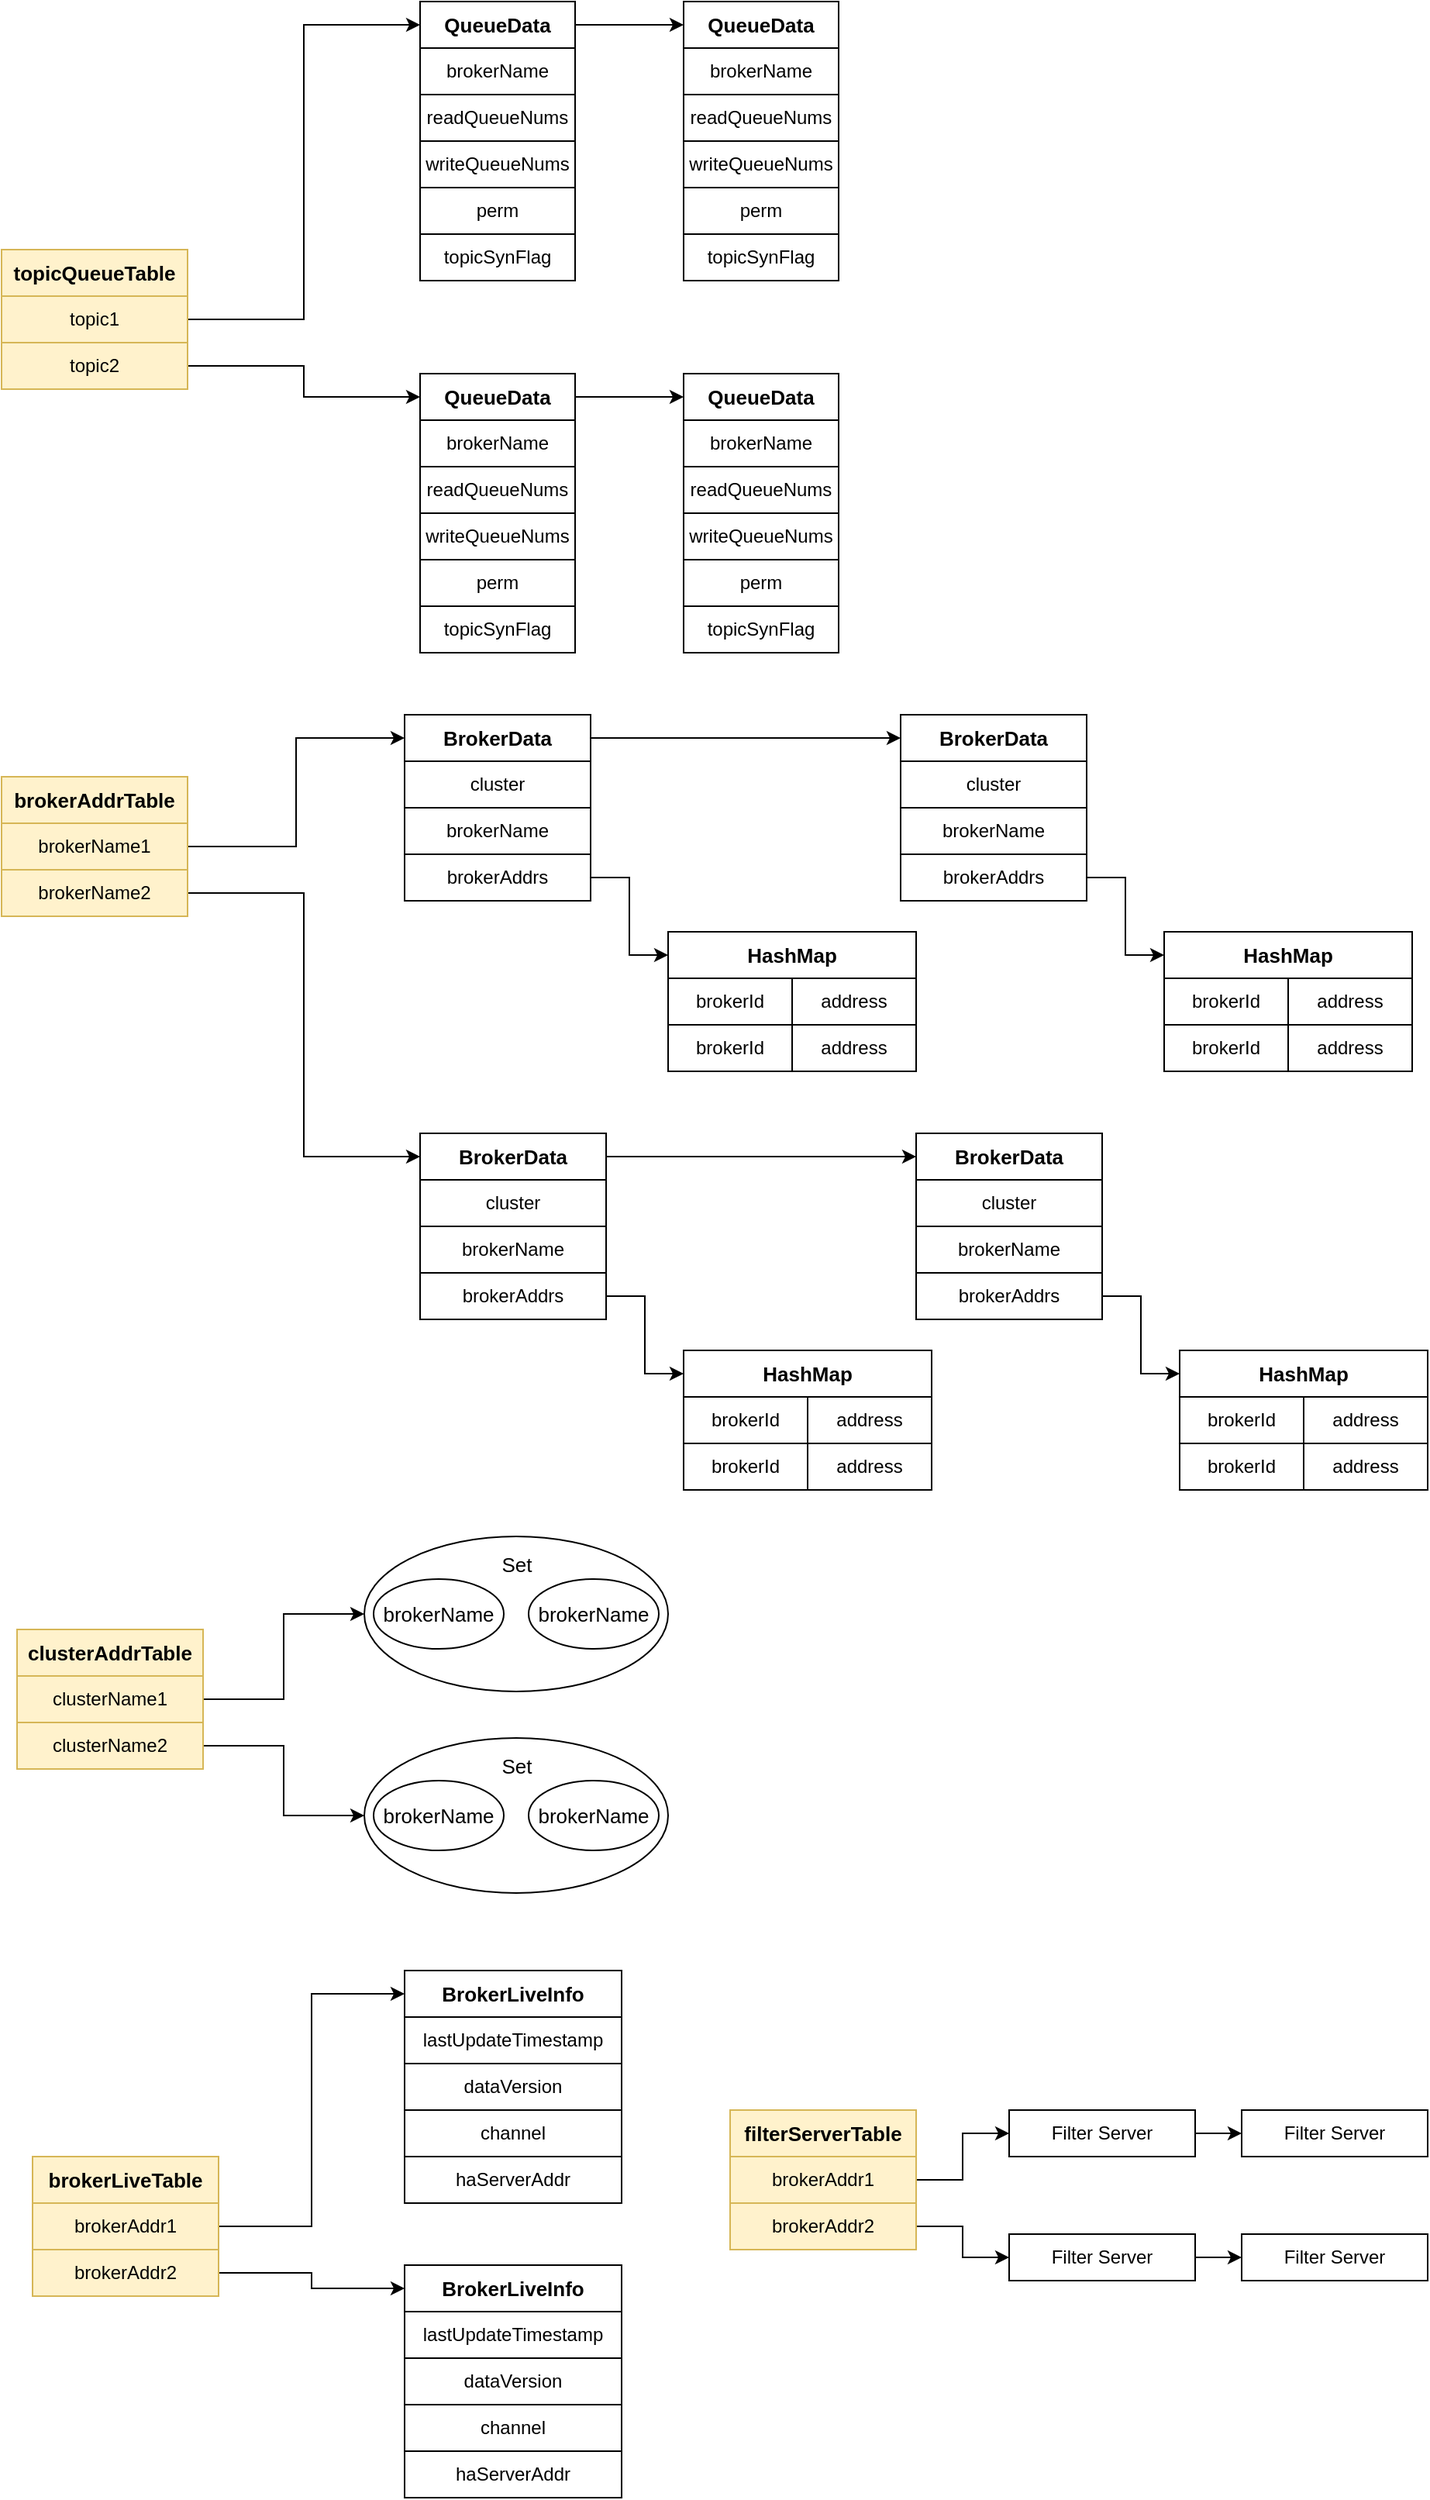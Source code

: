 <mxfile version="14.2.7" type="github">
  <diagram id="C5RBs43oDa-KdzZeNtuy" name="Page-1">
    <mxGraphModel dx="1422" dy="753" grid="1" gridSize="10" guides="1" tooltips="1" connect="1" arrows="1" fold="1" page="1" pageScale="1" pageWidth="827" pageHeight="1169" math="0" shadow="0">
      <root>
        <mxCell id="WIyWlLk6GJQsqaUBKTNV-0" />
        <mxCell id="WIyWlLk6GJQsqaUBKTNV-1" parent="WIyWlLk6GJQsqaUBKTNV-0" />
        <mxCell id="_lMlOUH5ZzDdXM77UD3x-26" value="topicQueueTable" style="whiteSpace=wrap;html=1;align=center;fontStyle=1;fontSize=13;fillColor=#fff2cc;strokeColor=#d6b656;" vertex="1" parent="WIyWlLk6GJQsqaUBKTNV-1">
          <mxGeometry x="120" y="180" width="120" height="30" as="geometry" />
        </mxCell>
        <mxCell id="_lMlOUH5ZzDdXM77UD3x-56" style="edgeStyle=orthogonalEdgeStyle;rounded=0;orthogonalLoop=1;jettySize=auto;html=1;exitX=1;exitY=0.5;exitDx=0;exitDy=0;entryX=0;entryY=0.5;entryDx=0;entryDy=0;fontSize=13;" edge="1" parent="WIyWlLk6GJQsqaUBKTNV-1" source="_lMlOUH5ZzDdXM77UD3x-27" target="_lMlOUH5ZzDdXM77UD3x-29">
          <mxGeometry relative="1" as="geometry" />
        </mxCell>
        <mxCell id="_lMlOUH5ZzDdXM77UD3x-27" value="topic1" style="whiteSpace=wrap;html=1;align=center;fillColor=#fff2cc;strokeColor=#d6b656;" vertex="1" parent="WIyWlLk6GJQsqaUBKTNV-1">
          <mxGeometry x="120" y="210" width="120" height="30" as="geometry" />
        </mxCell>
        <mxCell id="_lMlOUH5ZzDdXM77UD3x-57" style="edgeStyle=orthogonalEdgeStyle;rounded=0;orthogonalLoop=1;jettySize=auto;html=1;exitX=1;exitY=0.5;exitDx=0;exitDy=0;fontSize=13;" edge="1" parent="WIyWlLk6GJQsqaUBKTNV-1" source="_lMlOUH5ZzDdXM77UD3x-28" target="_lMlOUH5ZzDdXM77UD3x-41">
          <mxGeometry relative="1" as="geometry" />
        </mxCell>
        <mxCell id="_lMlOUH5ZzDdXM77UD3x-28" value="topic2" style="whiteSpace=wrap;html=1;align=center;fillColor=#fff2cc;strokeColor=#d6b656;" vertex="1" parent="WIyWlLk6GJQsqaUBKTNV-1">
          <mxGeometry x="120" y="240" width="120" height="30" as="geometry" />
        </mxCell>
        <mxCell id="_lMlOUH5ZzDdXM77UD3x-53" style="edgeStyle=orthogonalEdgeStyle;rounded=0;orthogonalLoop=1;jettySize=auto;html=1;exitX=1;exitY=0.5;exitDx=0;exitDy=0;entryX=0;entryY=0.5;entryDx=0;entryDy=0;fontSize=13;" edge="1" parent="WIyWlLk6GJQsqaUBKTNV-1" source="_lMlOUH5ZzDdXM77UD3x-29" target="_lMlOUH5ZzDdXM77UD3x-35">
          <mxGeometry relative="1" as="geometry" />
        </mxCell>
        <mxCell id="_lMlOUH5ZzDdXM77UD3x-29" value="QueueData" style="whiteSpace=wrap;html=1;align=center;fontStyle=1;fontSize=13;" vertex="1" parent="WIyWlLk6GJQsqaUBKTNV-1">
          <mxGeometry x="390" y="20" width="100" height="30" as="geometry" />
        </mxCell>
        <mxCell id="_lMlOUH5ZzDdXM77UD3x-30" value="brokerName" style="whiteSpace=wrap;html=1;align=center;" vertex="1" parent="WIyWlLk6GJQsqaUBKTNV-1">
          <mxGeometry x="390" y="50" width="100" height="30" as="geometry" />
        </mxCell>
        <mxCell id="_lMlOUH5ZzDdXM77UD3x-31" value="readQueueNums" style="whiteSpace=wrap;html=1;align=center;" vertex="1" parent="WIyWlLk6GJQsqaUBKTNV-1">
          <mxGeometry x="390" y="80" width="100" height="30" as="geometry" />
        </mxCell>
        <mxCell id="_lMlOUH5ZzDdXM77UD3x-32" value="writeQueueNums" style="whiteSpace=wrap;html=1;align=center;" vertex="1" parent="WIyWlLk6GJQsqaUBKTNV-1">
          <mxGeometry x="390" y="110" width="100" height="30" as="geometry" />
        </mxCell>
        <mxCell id="_lMlOUH5ZzDdXM77UD3x-33" value="perm" style="whiteSpace=wrap;html=1;align=center;" vertex="1" parent="WIyWlLk6GJQsqaUBKTNV-1">
          <mxGeometry x="390" y="140" width="100" height="30" as="geometry" />
        </mxCell>
        <mxCell id="_lMlOUH5ZzDdXM77UD3x-34" value="topicSynFlag" style="whiteSpace=wrap;html=1;align=center;" vertex="1" parent="WIyWlLk6GJQsqaUBKTNV-1">
          <mxGeometry x="390" y="170" width="100" height="30" as="geometry" />
        </mxCell>
        <mxCell id="_lMlOUH5ZzDdXM77UD3x-35" value="QueueData" style="whiteSpace=wrap;html=1;align=center;fontStyle=1;fontSize=13;" vertex="1" parent="WIyWlLk6GJQsqaUBKTNV-1">
          <mxGeometry x="560" y="20" width="100" height="30" as="geometry" />
        </mxCell>
        <mxCell id="_lMlOUH5ZzDdXM77UD3x-36" value="brokerName" style="whiteSpace=wrap;html=1;align=center;" vertex="1" parent="WIyWlLk6GJQsqaUBKTNV-1">
          <mxGeometry x="560" y="50" width="100" height="30" as="geometry" />
        </mxCell>
        <mxCell id="_lMlOUH5ZzDdXM77UD3x-37" value="readQueueNums" style="whiteSpace=wrap;html=1;align=center;" vertex="1" parent="WIyWlLk6GJQsqaUBKTNV-1">
          <mxGeometry x="560" y="80" width="100" height="30" as="geometry" />
        </mxCell>
        <mxCell id="_lMlOUH5ZzDdXM77UD3x-38" value="writeQueueNums" style="whiteSpace=wrap;html=1;align=center;" vertex="1" parent="WIyWlLk6GJQsqaUBKTNV-1">
          <mxGeometry x="560" y="110" width="100" height="30" as="geometry" />
        </mxCell>
        <mxCell id="_lMlOUH5ZzDdXM77UD3x-39" value="perm" style="whiteSpace=wrap;html=1;align=center;" vertex="1" parent="WIyWlLk6GJQsqaUBKTNV-1">
          <mxGeometry x="560" y="140" width="100" height="30" as="geometry" />
        </mxCell>
        <mxCell id="_lMlOUH5ZzDdXM77UD3x-40" value="topicSynFlag" style="whiteSpace=wrap;html=1;align=center;" vertex="1" parent="WIyWlLk6GJQsqaUBKTNV-1">
          <mxGeometry x="560" y="170" width="100" height="30" as="geometry" />
        </mxCell>
        <mxCell id="_lMlOUH5ZzDdXM77UD3x-55" style="edgeStyle=orthogonalEdgeStyle;rounded=0;orthogonalLoop=1;jettySize=auto;html=1;exitX=1;exitY=0.5;exitDx=0;exitDy=0;entryX=0;entryY=0.5;entryDx=0;entryDy=0;fontSize=13;" edge="1" parent="WIyWlLk6GJQsqaUBKTNV-1" source="_lMlOUH5ZzDdXM77UD3x-41" target="_lMlOUH5ZzDdXM77UD3x-47">
          <mxGeometry relative="1" as="geometry" />
        </mxCell>
        <mxCell id="_lMlOUH5ZzDdXM77UD3x-41" value="QueueData" style="whiteSpace=wrap;html=1;align=center;fontStyle=1;fontSize=13;" vertex="1" parent="WIyWlLk6GJQsqaUBKTNV-1">
          <mxGeometry x="390" y="260" width="100" height="30" as="geometry" />
        </mxCell>
        <mxCell id="_lMlOUH5ZzDdXM77UD3x-42" value="brokerName" style="whiteSpace=wrap;html=1;align=center;" vertex="1" parent="WIyWlLk6GJQsqaUBKTNV-1">
          <mxGeometry x="390" y="290" width="100" height="30" as="geometry" />
        </mxCell>
        <mxCell id="_lMlOUH5ZzDdXM77UD3x-43" value="readQueueNums" style="whiteSpace=wrap;html=1;align=center;" vertex="1" parent="WIyWlLk6GJQsqaUBKTNV-1">
          <mxGeometry x="390" y="320" width="100" height="30" as="geometry" />
        </mxCell>
        <mxCell id="_lMlOUH5ZzDdXM77UD3x-44" value="writeQueueNums" style="whiteSpace=wrap;html=1;align=center;" vertex="1" parent="WIyWlLk6GJQsqaUBKTNV-1">
          <mxGeometry x="390" y="350" width="100" height="30" as="geometry" />
        </mxCell>
        <mxCell id="_lMlOUH5ZzDdXM77UD3x-45" value="perm" style="whiteSpace=wrap;html=1;align=center;" vertex="1" parent="WIyWlLk6GJQsqaUBKTNV-1">
          <mxGeometry x="390" y="380" width="100" height="30" as="geometry" />
        </mxCell>
        <mxCell id="_lMlOUH5ZzDdXM77UD3x-46" value="topicSynFlag" style="whiteSpace=wrap;html=1;align=center;" vertex="1" parent="WIyWlLk6GJQsqaUBKTNV-1">
          <mxGeometry x="390" y="410" width="100" height="30" as="geometry" />
        </mxCell>
        <mxCell id="_lMlOUH5ZzDdXM77UD3x-47" value="QueueData" style="whiteSpace=wrap;html=1;align=center;fontStyle=1;fontSize=13;" vertex="1" parent="WIyWlLk6GJQsqaUBKTNV-1">
          <mxGeometry x="560" y="260" width="100" height="30" as="geometry" />
        </mxCell>
        <mxCell id="_lMlOUH5ZzDdXM77UD3x-48" value="brokerName" style="whiteSpace=wrap;html=1;align=center;" vertex="1" parent="WIyWlLk6GJQsqaUBKTNV-1">
          <mxGeometry x="560" y="290" width="100" height="30" as="geometry" />
        </mxCell>
        <mxCell id="_lMlOUH5ZzDdXM77UD3x-49" value="readQueueNums" style="whiteSpace=wrap;html=1;align=center;" vertex="1" parent="WIyWlLk6GJQsqaUBKTNV-1">
          <mxGeometry x="560" y="320" width="100" height="30" as="geometry" />
        </mxCell>
        <mxCell id="_lMlOUH5ZzDdXM77UD3x-50" value="writeQueueNums" style="whiteSpace=wrap;html=1;align=center;" vertex="1" parent="WIyWlLk6GJQsqaUBKTNV-1">
          <mxGeometry x="560" y="350" width="100" height="30" as="geometry" />
        </mxCell>
        <mxCell id="_lMlOUH5ZzDdXM77UD3x-51" value="perm" style="whiteSpace=wrap;html=1;align=center;" vertex="1" parent="WIyWlLk6GJQsqaUBKTNV-1">
          <mxGeometry x="560" y="380" width="100" height="30" as="geometry" />
        </mxCell>
        <mxCell id="_lMlOUH5ZzDdXM77UD3x-52" value="topicSynFlag" style="whiteSpace=wrap;html=1;align=center;" vertex="1" parent="WIyWlLk6GJQsqaUBKTNV-1">
          <mxGeometry x="560" y="410" width="100" height="30" as="geometry" />
        </mxCell>
        <mxCell id="_lMlOUH5ZzDdXM77UD3x-58" value="brokerAddrTable" style="whiteSpace=wrap;html=1;align=center;fontStyle=1;fontSize=13;fillColor=#fff2cc;strokeColor=#d6b656;" vertex="1" parent="WIyWlLk6GJQsqaUBKTNV-1">
          <mxGeometry x="120" y="520" width="120" height="30" as="geometry" />
        </mxCell>
        <mxCell id="_lMlOUH5ZzDdXM77UD3x-83" style="edgeStyle=orthogonalEdgeStyle;rounded=0;orthogonalLoop=1;jettySize=auto;html=1;exitX=1;exitY=0.5;exitDx=0;exitDy=0;entryX=0;entryY=0.5;entryDx=0;entryDy=0;fontSize=13;" edge="1" parent="WIyWlLk6GJQsqaUBKTNV-1" source="_lMlOUH5ZzDdXM77UD3x-59" target="_lMlOUH5ZzDdXM77UD3x-61">
          <mxGeometry relative="1" as="geometry" />
        </mxCell>
        <mxCell id="_lMlOUH5ZzDdXM77UD3x-59" value="brokerName1" style="whiteSpace=wrap;html=1;align=center;fillColor=#fff2cc;strokeColor=#d6b656;" vertex="1" parent="WIyWlLk6GJQsqaUBKTNV-1">
          <mxGeometry x="120" y="550" width="120" height="30" as="geometry" />
        </mxCell>
        <mxCell id="_lMlOUH5ZzDdXM77UD3x-105" style="edgeStyle=orthogonalEdgeStyle;rounded=0;orthogonalLoop=1;jettySize=auto;html=1;exitX=1;exitY=0.5;exitDx=0;exitDy=0;entryX=0;entryY=0.5;entryDx=0;entryDy=0;fontSize=13;" edge="1" parent="WIyWlLk6GJQsqaUBKTNV-1" source="_lMlOUH5ZzDdXM77UD3x-60" target="_lMlOUH5ZzDdXM77UD3x-85">
          <mxGeometry relative="1" as="geometry" />
        </mxCell>
        <mxCell id="_lMlOUH5ZzDdXM77UD3x-60" value="brokerName2" style="whiteSpace=wrap;html=1;align=center;fillColor=#fff2cc;strokeColor=#d6b656;" vertex="1" parent="WIyWlLk6GJQsqaUBKTNV-1">
          <mxGeometry x="120" y="580" width="120" height="30" as="geometry" />
        </mxCell>
        <mxCell id="_lMlOUH5ZzDdXM77UD3x-82" style="edgeStyle=orthogonalEdgeStyle;rounded=0;orthogonalLoop=1;jettySize=auto;html=1;exitX=1;exitY=0.5;exitDx=0;exitDy=0;entryX=0;entryY=0.5;entryDx=0;entryDy=0;fontSize=13;" edge="1" parent="WIyWlLk6GJQsqaUBKTNV-1" source="_lMlOUH5ZzDdXM77UD3x-61" target="_lMlOUH5ZzDdXM77UD3x-72">
          <mxGeometry relative="1" as="geometry" />
        </mxCell>
        <mxCell id="_lMlOUH5ZzDdXM77UD3x-61" value="BrokerData" style="whiteSpace=wrap;html=1;align=center;fontStyle=1;fontSize=13;" vertex="1" parent="WIyWlLk6GJQsqaUBKTNV-1">
          <mxGeometry x="380" y="480" width="120" height="30" as="geometry" />
        </mxCell>
        <mxCell id="_lMlOUH5ZzDdXM77UD3x-62" value="cluster" style="whiteSpace=wrap;html=1;align=center;" vertex="1" parent="WIyWlLk6GJQsqaUBKTNV-1">
          <mxGeometry x="380" y="510" width="120" height="30" as="geometry" />
        </mxCell>
        <mxCell id="_lMlOUH5ZzDdXM77UD3x-63" value="brokerName" style="whiteSpace=wrap;html=1;align=center;" vertex="1" parent="WIyWlLk6GJQsqaUBKTNV-1">
          <mxGeometry x="380" y="540" width="120" height="30" as="geometry" />
        </mxCell>
        <mxCell id="_lMlOUH5ZzDdXM77UD3x-71" style="edgeStyle=orthogonalEdgeStyle;rounded=0;orthogonalLoop=1;jettySize=auto;html=1;exitX=1;exitY=0.5;exitDx=0;exitDy=0;entryX=0;entryY=0.5;entryDx=0;entryDy=0;fontSize=13;" edge="1" parent="WIyWlLk6GJQsqaUBKTNV-1" source="_lMlOUH5ZzDdXM77UD3x-64" target="_lMlOUH5ZzDdXM77UD3x-65">
          <mxGeometry relative="1" as="geometry" />
        </mxCell>
        <mxCell id="_lMlOUH5ZzDdXM77UD3x-64" value="brokerAddrs" style="whiteSpace=wrap;html=1;align=center;" vertex="1" parent="WIyWlLk6GJQsqaUBKTNV-1">
          <mxGeometry x="380" y="570" width="120" height="30" as="geometry" />
        </mxCell>
        <mxCell id="_lMlOUH5ZzDdXM77UD3x-65" value="HashMap" style="whiteSpace=wrap;html=1;align=center;fontStyle=1;fontSize=13;" vertex="1" parent="WIyWlLk6GJQsqaUBKTNV-1">
          <mxGeometry x="550" y="620" width="160" height="30" as="geometry" />
        </mxCell>
        <mxCell id="_lMlOUH5ZzDdXM77UD3x-66" value="brokerId" style="whiteSpace=wrap;html=1;align=center;" vertex="1" parent="WIyWlLk6GJQsqaUBKTNV-1">
          <mxGeometry x="550" y="650" width="80" height="30" as="geometry" />
        </mxCell>
        <mxCell id="_lMlOUH5ZzDdXM77UD3x-68" value="address" style="whiteSpace=wrap;html=1;align=center;" vertex="1" parent="WIyWlLk6GJQsqaUBKTNV-1">
          <mxGeometry x="630" y="650" width="80" height="30" as="geometry" />
        </mxCell>
        <mxCell id="_lMlOUH5ZzDdXM77UD3x-69" value="brokerId" style="whiteSpace=wrap;html=1;align=center;" vertex="1" parent="WIyWlLk6GJQsqaUBKTNV-1">
          <mxGeometry x="550" y="680" width="80" height="30" as="geometry" />
        </mxCell>
        <mxCell id="_lMlOUH5ZzDdXM77UD3x-70" value="address" style="whiteSpace=wrap;html=1;align=center;" vertex="1" parent="WIyWlLk6GJQsqaUBKTNV-1">
          <mxGeometry x="630" y="680" width="80" height="30" as="geometry" />
        </mxCell>
        <mxCell id="_lMlOUH5ZzDdXM77UD3x-72" value="BrokerData" style="whiteSpace=wrap;html=1;align=center;fontStyle=1;fontSize=13;" vertex="1" parent="WIyWlLk6GJQsqaUBKTNV-1">
          <mxGeometry x="700" y="480" width="120" height="30" as="geometry" />
        </mxCell>
        <mxCell id="_lMlOUH5ZzDdXM77UD3x-73" value="cluster" style="whiteSpace=wrap;html=1;align=center;" vertex="1" parent="WIyWlLk6GJQsqaUBKTNV-1">
          <mxGeometry x="700" y="510" width="120" height="30" as="geometry" />
        </mxCell>
        <mxCell id="_lMlOUH5ZzDdXM77UD3x-74" value="brokerName" style="whiteSpace=wrap;html=1;align=center;" vertex="1" parent="WIyWlLk6GJQsqaUBKTNV-1">
          <mxGeometry x="700" y="540" width="120" height="30" as="geometry" />
        </mxCell>
        <mxCell id="_lMlOUH5ZzDdXM77UD3x-75" style="edgeStyle=orthogonalEdgeStyle;rounded=0;orthogonalLoop=1;jettySize=auto;html=1;exitX=1;exitY=0.5;exitDx=0;exitDy=0;entryX=0;entryY=0.5;entryDx=0;entryDy=0;fontSize=13;" edge="1" parent="WIyWlLk6GJQsqaUBKTNV-1" source="_lMlOUH5ZzDdXM77UD3x-76" target="_lMlOUH5ZzDdXM77UD3x-77">
          <mxGeometry relative="1" as="geometry" />
        </mxCell>
        <mxCell id="_lMlOUH5ZzDdXM77UD3x-76" value="brokerAddrs" style="whiteSpace=wrap;html=1;align=center;" vertex="1" parent="WIyWlLk6GJQsqaUBKTNV-1">
          <mxGeometry x="700" y="570" width="120" height="30" as="geometry" />
        </mxCell>
        <mxCell id="_lMlOUH5ZzDdXM77UD3x-77" value="HashMap" style="whiteSpace=wrap;html=1;align=center;fontStyle=1;fontSize=13;" vertex="1" parent="WIyWlLk6GJQsqaUBKTNV-1">
          <mxGeometry x="870" y="620" width="160" height="30" as="geometry" />
        </mxCell>
        <mxCell id="_lMlOUH5ZzDdXM77UD3x-78" value="brokerId" style="whiteSpace=wrap;html=1;align=center;" vertex="1" parent="WIyWlLk6GJQsqaUBKTNV-1">
          <mxGeometry x="870" y="650" width="80" height="30" as="geometry" />
        </mxCell>
        <mxCell id="_lMlOUH5ZzDdXM77UD3x-79" value="address" style="whiteSpace=wrap;html=1;align=center;" vertex="1" parent="WIyWlLk6GJQsqaUBKTNV-1">
          <mxGeometry x="950" y="650" width="80" height="30" as="geometry" />
        </mxCell>
        <mxCell id="_lMlOUH5ZzDdXM77UD3x-80" value="brokerId" style="whiteSpace=wrap;html=1;align=center;" vertex="1" parent="WIyWlLk6GJQsqaUBKTNV-1">
          <mxGeometry x="870" y="680" width="80" height="30" as="geometry" />
        </mxCell>
        <mxCell id="_lMlOUH5ZzDdXM77UD3x-81" value="address" style="whiteSpace=wrap;html=1;align=center;" vertex="1" parent="WIyWlLk6GJQsqaUBKTNV-1">
          <mxGeometry x="950" y="680" width="80" height="30" as="geometry" />
        </mxCell>
        <mxCell id="_lMlOUH5ZzDdXM77UD3x-84" style="edgeStyle=orthogonalEdgeStyle;rounded=0;orthogonalLoop=1;jettySize=auto;html=1;exitX=1;exitY=0.5;exitDx=0;exitDy=0;entryX=0;entryY=0.5;entryDx=0;entryDy=0;fontSize=13;" edge="1" parent="WIyWlLk6GJQsqaUBKTNV-1" source="_lMlOUH5ZzDdXM77UD3x-85" target="_lMlOUH5ZzDdXM77UD3x-95">
          <mxGeometry relative="1" as="geometry" />
        </mxCell>
        <mxCell id="_lMlOUH5ZzDdXM77UD3x-85" value="BrokerData" style="whiteSpace=wrap;html=1;align=center;fontStyle=1;fontSize=13;" vertex="1" parent="WIyWlLk6GJQsqaUBKTNV-1">
          <mxGeometry x="390" y="750" width="120" height="30" as="geometry" />
        </mxCell>
        <mxCell id="_lMlOUH5ZzDdXM77UD3x-86" value="cluster" style="whiteSpace=wrap;html=1;align=center;" vertex="1" parent="WIyWlLk6GJQsqaUBKTNV-1">
          <mxGeometry x="390" y="780" width="120" height="30" as="geometry" />
        </mxCell>
        <mxCell id="_lMlOUH5ZzDdXM77UD3x-87" value="brokerName" style="whiteSpace=wrap;html=1;align=center;" vertex="1" parent="WIyWlLk6GJQsqaUBKTNV-1">
          <mxGeometry x="390" y="810" width="120" height="30" as="geometry" />
        </mxCell>
        <mxCell id="_lMlOUH5ZzDdXM77UD3x-88" style="edgeStyle=orthogonalEdgeStyle;rounded=0;orthogonalLoop=1;jettySize=auto;html=1;exitX=1;exitY=0.5;exitDx=0;exitDy=0;entryX=0;entryY=0.5;entryDx=0;entryDy=0;fontSize=13;" edge="1" parent="WIyWlLk6GJQsqaUBKTNV-1" source="_lMlOUH5ZzDdXM77UD3x-89" target="_lMlOUH5ZzDdXM77UD3x-90">
          <mxGeometry relative="1" as="geometry" />
        </mxCell>
        <mxCell id="_lMlOUH5ZzDdXM77UD3x-89" value="brokerAddrs" style="whiteSpace=wrap;html=1;align=center;" vertex="1" parent="WIyWlLk6GJQsqaUBKTNV-1">
          <mxGeometry x="390" y="840" width="120" height="30" as="geometry" />
        </mxCell>
        <mxCell id="_lMlOUH5ZzDdXM77UD3x-90" value="HashMap" style="whiteSpace=wrap;html=1;align=center;fontStyle=1;fontSize=13;" vertex="1" parent="WIyWlLk6GJQsqaUBKTNV-1">
          <mxGeometry x="560" y="890" width="160" height="30" as="geometry" />
        </mxCell>
        <mxCell id="_lMlOUH5ZzDdXM77UD3x-91" value="brokerId" style="whiteSpace=wrap;html=1;align=center;" vertex="1" parent="WIyWlLk6GJQsqaUBKTNV-1">
          <mxGeometry x="560" y="920" width="80" height="30" as="geometry" />
        </mxCell>
        <mxCell id="_lMlOUH5ZzDdXM77UD3x-92" value="address" style="whiteSpace=wrap;html=1;align=center;" vertex="1" parent="WIyWlLk6GJQsqaUBKTNV-1">
          <mxGeometry x="640" y="920" width="80" height="30" as="geometry" />
        </mxCell>
        <mxCell id="_lMlOUH5ZzDdXM77UD3x-93" value="brokerId" style="whiteSpace=wrap;html=1;align=center;" vertex="1" parent="WIyWlLk6GJQsqaUBKTNV-1">
          <mxGeometry x="560" y="950" width="80" height="30" as="geometry" />
        </mxCell>
        <mxCell id="_lMlOUH5ZzDdXM77UD3x-94" value="address" style="whiteSpace=wrap;html=1;align=center;" vertex="1" parent="WIyWlLk6GJQsqaUBKTNV-1">
          <mxGeometry x="640" y="950" width="80" height="30" as="geometry" />
        </mxCell>
        <mxCell id="_lMlOUH5ZzDdXM77UD3x-95" value="BrokerData" style="whiteSpace=wrap;html=1;align=center;fontStyle=1;fontSize=13;" vertex="1" parent="WIyWlLk6GJQsqaUBKTNV-1">
          <mxGeometry x="710" y="750" width="120" height="30" as="geometry" />
        </mxCell>
        <mxCell id="_lMlOUH5ZzDdXM77UD3x-96" value="cluster" style="whiteSpace=wrap;html=1;align=center;" vertex="1" parent="WIyWlLk6GJQsqaUBKTNV-1">
          <mxGeometry x="710" y="780" width="120" height="30" as="geometry" />
        </mxCell>
        <mxCell id="_lMlOUH5ZzDdXM77UD3x-97" value="brokerName" style="whiteSpace=wrap;html=1;align=center;" vertex="1" parent="WIyWlLk6GJQsqaUBKTNV-1">
          <mxGeometry x="710" y="810" width="120" height="30" as="geometry" />
        </mxCell>
        <mxCell id="_lMlOUH5ZzDdXM77UD3x-98" style="edgeStyle=orthogonalEdgeStyle;rounded=0;orthogonalLoop=1;jettySize=auto;html=1;exitX=1;exitY=0.5;exitDx=0;exitDy=0;entryX=0;entryY=0.5;entryDx=0;entryDy=0;fontSize=13;" edge="1" parent="WIyWlLk6GJQsqaUBKTNV-1" source="_lMlOUH5ZzDdXM77UD3x-99" target="_lMlOUH5ZzDdXM77UD3x-100">
          <mxGeometry relative="1" as="geometry" />
        </mxCell>
        <mxCell id="_lMlOUH5ZzDdXM77UD3x-99" value="brokerAddrs" style="whiteSpace=wrap;html=1;align=center;" vertex="1" parent="WIyWlLk6GJQsqaUBKTNV-1">
          <mxGeometry x="710" y="840" width="120" height="30" as="geometry" />
        </mxCell>
        <mxCell id="_lMlOUH5ZzDdXM77UD3x-100" value="HashMap" style="whiteSpace=wrap;html=1;align=center;fontStyle=1;fontSize=13;" vertex="1" parent="WIyWlLk6GJQsqaUBKTNV-1">
          <mxGeometry x="880" y="890" width="160" height="30" as="geometry" />
        </mxCell>
        <mxCell id="_lMlOUH5ZzDdXM77UD3x-101" value="brokerId" style="whiteSpace=wrap;html=1;align=center;" vertex="1" parent="WIyWlLk6GJQsqaUBKTNV-1">
          <mxGeometry x="880" y="920" width="80" height="30" as="geometry" />
        </mxCell>
        <mxCell id="_lMlOUH5ZzDdXM77UD3x-102" value="address" style="whiteSpace=wrap;html=1;align=center;" vertex="1" parent="WIyWlLk6GJQsqaUBKTNV-1">
          <mxGeometry x="960" y="920" width="80" height="30" as="geometry" />
        </mxCell>
        <mxCell id="_lMlOUH5ZzDdXM77UD3x-103" value="brokerId" style="whiteSpace=wrap;html=1;align=center;" vertex="1" parent="WIyWlLk6GJQsqaUBKTNV-1">
          <mxGeometry x="880" y="950" width="80" height="30" as="geometry" />
        </mxCell>
        <mxCell id="_lMlOUH5ZzDdXM77UD3x-104" value="address" style="whiteSpace=wrap;html=1;align=center;" vertex="1" parent="WIyWlLk6GJQsqaUBKTNV-1">
          <mxGeometry x="960" y="950" width="80" height="30" as="geometry" />
        </mxCell>
        <mxCell id="_lMlOUH5ZzDdXM77UD3x-106" value="clusterAddrTable" style="whiteSpace=wrap;html=1;align=center;fontStyle=1;fontSize=13;fillColor=#fff2cc;strokeColor=#d6b656;" vertex="1" parent="WIyWlLk6GJQsqaUBKTNV-1">
          <mxGeometry x="130" y="1070" width="120" height="30" as="geometry" />
        </mxCell>
        <mxCell id="_lMlOUH5ZzDdXM77UD3x-118" style="edgeStyle=orthogonalEdgeStyle;rounded=0;orthogonalLoop=1;jettySize=auto;html=1;exitX=1;exitY=0.5;exitDx=0;exitDy=0;entryX=0;entryY=0.5;entryDx=0;entryDy=0;fontSize=13;" edge="1" parent="WIyWlLk6GJQsqaUBKTNV-1" source="_lMlOUH5ZzDdXM77UD3x-107" target="_lMlOUH5ZzDdXM77UD3x-109">
          <mxGeometry relative="1" as="geometry" />
        </mxCell>
        <mxCell id="_lMlOUH5ZzDdXM77UD3x-107" value="clusterName1" style="whiteSpace=wrap;html=1;align=center;fillColor=#fff2cc;strokeColor=#d6b656;" vertex="1" parent="WIyWlLk6GJQsqaUBKTNV-1">
          <mxGeometry x="130" y="1100" width="120" height="30" as="geometry" />
        </mxCell>
        <mxCell id="_lMlOUH5ZzDdXM77UD3x-119" style="edgeStyle=orthogonalEdgeStyle;rounded=0;orthogonalLoop=1;jettySize=auto;html=1;exitX=1;exitY=0.5;exitDx=0;exitDy=0;entryX=0;entryY=0.5;entryDx=0;entryDy=0;fontSize=13;" edge="1" parent="WIyWlLk6GJQsqaUBKTNV-1" source="_lMlOUH5ZzDdXM77UD3x-108" target="_lMlOUH5ZzDdXM77UD3x-114">
          <mxGeometry relative="1" as="geometry" />
        </mxCell>
        <mxCell id="_lMlOUH5ZzDdXM77UD3x-108" value="clusterName2" style="whiteSpace=wrap;html=1;align=center;fillColor=#fff2cc;strokeColor=#d6b656;" vertex="1" parent="WIyWlLk6GJQsqaUBKTNV-1">
          <mxGeometry x="130" y="1130" width="120" height="30" as="geometry" />
        </mxCell>
        <mxCell id="_lMlOUH5ZzDdXM77UD3x-109" value="" style="ellipse;whiteSpace=wrap;html=1;fontSize=13;align=center;" vertex="1" parent="WIyWlLk6GJQsqaUBKTNV-1">
          <mxGeometry x="354" y="1010" width="196" height="100" as="geometry" />
        </mxCell>
        <mxCell id="_lMlOUH5ZzDdXM77UD3x-110" value="brokerName" style="ellipse;whiteSpace=wrap;html=1;fontSize=13;align=center;" vertex="1" parent="WIyWlLk6GJQsqaUBKTNV-1">
          <mxGeometry x="360" y="1037.5" width="84" height="45" as="geometry" />
        </mxCell>
        <mxCell id="_lMlOUH5ZzDdXM77UD3x-112" value="brokerName" style="ellipse;whiteSpace=wrap;html=1;fontSize=13;align=center;" vertex="1" parent="WIyWlLk6GJQsqaUBKTNV-1">
          <mxGeometry x="460" y="1037.5" width="84" height="45" as="geometry" />
        </mxCell>
        <mxCell id="_lMlOUH5ZzDdXM77UD3x-113" value="Set" style="text;html=1;resizable=0;autosize=1;align=center;verticalAlign=middle;points=[];fillColor=none;strokeColor=none;rounded=0;fontSize=13;" vertex="1" parent="WIyWlLk6GJQsqaUBKTNV-1">
          <mxGeometry x="432" y="1017.5" width="40" height="20" as="geometry" />
        </mxCell>
        <mxCell id="_lMlOUH5ZzDdXM77UD3x-114" value="" style="ellipse;whiteSpace=wrap;html=1;fontSize=13;align=center;" vertex="1" parent="WIyWlLk6GJQsqaUBKTNV-1">
          <mxGeometry x="354" y="1140" width="196" height="100" as="geometry" />
        </mxCell>
        <mxCell id="_lMlOUH5ZzDdXM77UD3x-115" value="brokerName" style="ellipse;whiteSpace=wrap;html=1;fontSize=13;align=center;" vertex="1" parent="WIyWlLk6GJQsqaUBKTNV-1">
          <mxGeometry x="360" y="1167.5" width="84" height="45" as="geometry" />
        </mxCell>
        <mxCell id="_lMlOUH5ZzDdXM77UD3x-116" value="brokerName" style="ellipse;whiteSpace=wrap;html=1;fontSize=13;align=center;" vertex="1" parent="WIyWlLk6GJQsqaUBKTNV-1">
          <mxGeometry x="460" y="1167.5" width="84" height="45" as="geometry" />
        </mxCell>
        <mxCell id="_lMlOUH5ZzDdXM77UD3x-117" value="Set" style="text;html=1;resizable=0;autosize=1;align=center;verticalAlign=middle;points=[];fillColor=none;strokeColor=none;rounded=0;fontSize=13;" vertex="1" parent="WIyWlLk6GJQsqaUBKTNV-1">
          <mxGeometry x="432" y="1147.5" width="40" height="20" as="geometry" />
        </mxCell>
        <mxCell id="_lMlOUH5ZzDdXM77UD3x-120" value="brokerLiveTable" style="whiteSpace=wrap;html=1;align=center;fontStyle=1;fontSize=13;fillColor=#fff2cc;strokeColor=#d6b656;" vertex="1" parent="WIyWlLk6GJQsqaUBKTNV-1">
          <mxGeometry x="140" y="1410" width="120" height="30" as="geometry" />
        </mxCell>
        <mxCell id="_lMlOUH5ZzDdXM77UD3x-134" style="edgeStyle=orthogonalEdgeStyle;rounded=0;orthogonalLoop=1;jettySize=auto;html=1;exitX=1;exitY=0.5;exitDx=0;exitDy=0;entryX=0;entryY=0.5;entryDx=0;entryDy=0;fontSize=13;" edge="1" parent="WIyWlLk6GJQsqaUBKTNV-1" source="_lMlOUH5ZzDdXM77UD3x-121" target="_lMlOUH5ZzDdXM77UD3x-123">
          <mxGeometry relative="1" as="geometry" />
        </mxCell>
        <mxCell id="_lMlOUH5ZzDdXM77UD3x-121" value="brokerAddr1" style="whiteSpace=wrap;html=1;align=center;fillColor=#fff2cc;strokeColor=#d6b656;" vertex="1" parent="WIyWlLk6GJQsqaUBKTNV-1">
          <mxGeometry x="140" y="1440" width="120" height="30" as="geometry" />
        </mxCell>
        <mxCell id="_lMlOUH5ZzDdXM77UD3x-135" style="edgeStyle=orthogonalEdgeStyle;rounded=0;orthogonalLoop=1;jettySize=auto;html=1;exitX=1;exitY=0.5;exitDx=0;exitDy=0;entryX=0;entryY=0.5;entryDx=0;entryDy=0;fontSize=13;" edge="1" parent="WIyWlLk6GJQsqaUBKTNV-1" source="_lMlOUH5ZzDdXM77UD3x-122" target="_lMlOUH5ZzDdXM77UD3x-129">
          <mxGeometry relative="1" as="geometry" />
        </mxCell>
        <mxCell id="_lMlOUH5ZzDdXM77UD3x-122" value="brokerAddr2" style="whiteSpace=wrap;html=1;align=center;fillColor=#fff2cc;strokeColor=#d6b656;" vertex="1" parent="WIyWlLk6GJQsqaUBKTNV-1">
          <mxGeometry x="140" y="1470" width="120" height="30" as="geometry" />
        </mxCell>
        <mxCell id="_lMlOUH5ZzDdXM77UD3x-123" value="BrokerLiveInfo" style="whiteSpace=wrap;html=1;align=center;fontStyle=1;fontSize=13;" vertex="1" parent="WIyWlLk6GJQsqaUBKTNV-1">
          <mxGeometry x="380" y="1290" width="140" height="30" as="geometry" />
        </mxCell>
        <mxCell id="_lMlOUH5ZzDdXM77UD3x-124" value="lastUpdateTimestamp" style="whiteSpace=wrap;html=1;align=center;" vertex="1" parent="WIyWlLk6GJQsqaUBKTNV-1">
          <mxGeometry x="380" y="1320" width="140" height="30" as="geometry" />
        </mxCell>
        <mxCell id="_lMlOUH5ZzDdXM77UD3x-125" value="dataVersion" style="whiteSpace=wrap;html=1;align=center;" vertex="1" parent="WIyWlLk6GJQsqaUBKTNV-1">
          <mxGeometry x="380" y="1350" width="140" height="30" as="geometry" />
        </mxCell>
        <mxCell id="_lMlOUH5ZzDdXM77UD3x-126" value="channel" style="whiteSpace=wrap;html=1;align=center;" vertex="1" parent="WIyWlLk6GJQsqaUBKTNV-1">
          <mxGeometry x="380" y="1380" width="140" height="30" as="geometry" />
        </mxCell>
        <mxCell id="_lMlOUH5ZzDdXM77UD3x-127" value="haServerAddr" style="whiteSpace=wrap;html=1;align=center;" vertex="1" parent="WIyWlLk6GJQsqaUBKTNV-1">
          <mxGeometry x="380" y="1410" width="140" height="30" as="geometry" />
        </mxCell>
        <mxCell id="_lMlOUH5ZzDdXM77UD3x-129" value="BrokerLiveInfo" style="whiteSpace=wrap;html=1;align=center;fontStyle=1;fontSize=13;" vertex="1" parent="WIyWlLk6GJQsqaUBKTNV-1">
          <mxGeometry x="380" y="1480" width="140" height="30" as="geometry" />
        </mxCell>
        <mxCell id="_lMlOUH5ZzDdXM77UD3x-130" value="lastUpdateTimestamp" style="whiteSpace=wrap;html=1;align=center;" vertex="1" parent="WIyWlLk6GJQsqaUBKTNV-1">
          <mxGeometry x="380" y="1510" width="140" height="30" as="geometry" />
        </mxCell>
        <mxCell id="_lMlOUH5ZzDdXM77UD3x-131" value="dataVersion" style="whiteSpace=wrap;html=1;align=center;" vertex="1" parent="WIyWlLk6GJQsqaUBKTNV-1">
          <mxGeometry x="380" y="1540" width="140" height="30" as="geometry" />
        </mxCell>
        <mxCell id="_lMlOUH5ZzDdXM77UD3x-132" value="channel" style="whiteSpace=wrap;html=1;align=center;" vertex="1" parent="WIyWlLk6GJQsqaUBKTNV-1">
          <mxGeometry x="380" y="1570" width="140" height="30" as="geometry" />
        </mxCell>
        <mxCell id="_lMlOUH5ZzDdXM77UD3x-133" value="haServerAddr" style="whiteSpace=wrap;html=1;align=center;" vertex="1" parent="WIyWlLk6GJQsqaUBKTNV-1">
          <mxGeometry x="380" y="1600" width="140" height="30" as="geometry" />
        </mxCell>
        <mxCell id="_lMlOUH5ZzDdXM77UD3x-136" value="filterServerTable" style="whiteSpace=wrap;html=1;align=center;fontStyle=1;fontSize=13;fillColor=#fff2cc;strokeColor=#d6b656;" vertex="1" parent="WIyWlLk6GJQsqaUBKTNV-1">
          <mxGeometry x="590" y="1380" width="120" height="30" as="geometry" />
        </mxCell>
        <mxCell id="_lMlOUH5ZzDdXM77UD3x-145" style="edgeStyle=orthogonalEdgeStyle;rounded=0;orthogonalLoop=1;jettySize=auto;html=1;exitX=1;exitY=0.5;exitDx=0;exitDy=0;entryX=0;entryY=0.5;entryDx=0;entryDy=0;fontSize=13;" edge="1" parent="WIyWlLk6GJQsqaUBKTNV-1" source="_lMlOUH5ZzDdXM77UD3x-137" target="_lMlOUH5ZzDdXM77UD3x-139">
          <mxGeometry relative="1" as="geometry" />
        </mxCell>
        <mxCell id="_lMlOUH5ZzDdXM77UD3x-137" value="brokerAddr1" style="whiteSpace=wrap;html=1;align=center;fillColor=#fff2cc;strokeColor=#d6b656;" vertex="1" parent="WIyWlLk6GJQsqaUBKTNV-1">
          <mxGeometry x="590" y="1410" width="120" height="30" as="geometry" />
        </mxCell>
        <mxCell id="_lMlOUH5ZzDdXM77UD3x-146" style="edgeStyle=orthogonalEdgeStyle;rounded=0;orthogonalLoop=1;jettySize=auto;html=1;exitX=1;exitY=0.5;exitDx=0;exitDy=0;entryX=0;entryY=0.5;entryDx=0;entryDy=0;fontSize=13;" edge="1" parent="WIyWlLk6GJQsqaUBKTNV-1" source="_lMlOUH5ZzDdXM77UD3x-138" target="_lMlOUH5ZzDdXM77UD3x-143">
          <mxGeometry relative="1" as="geometry" />
        </mxCell>
        <mxCell id="_lMlOUH5ZzDdXM77UD3x-138" value="brokerAddr2" style="whiteSpace=wrap;html=1;align=center;fillColor=#fff2cc;strokeColor=#d6b656;" vertex="1" parent="WIyWlLk6GJQsqaUBKTNV-1">
          <mxGeometry x="590" y="1440" width="120" height="30" as="geometry" />
        </mxCell>
        <mxCell id="_lMlOUH5ZzDdXM77UD3x-141" style="edgeStyle=orthogonalEdgeStyle;rounded=0;orthogonalLoop=1;jettySize=auto;html=1;exitX=1;exitY=0.5;exitDx=0;exitDy=0;entryX=0;entryY=0.5;entryDx=0;entryDy=0;fontSize=13;" edge="1" parent="WIyWlLk6GJQsqaUBKTNV-1" source="_lMlOUH5ZzDdXM77UD3x-139" target="_lMlOUH5ZzDdXM77UD3x-140">
          <mxGeometry relative="1" as="geometry" />
        </mxCell>
        <mxCell id="_lMlOUH5ZzDdXM77UD3x-139" value="Filter Server" style="whiteSpace=wrap;html=1;align=center;" vertex="1" parent="WIyWlLk6GJQsqaUBKTNV-1">
          <mxGeometry x="770" y="1380" width="120" height="30" as="geometry" />
        </mxCell>
        <mxCell id="_lMlOUH5ZzDdXM77UD3x-140" value="Filter Server" style="whiteSpace=wrap;html=1;align=center;" vertex="1" parent="WIyWlLk6GJQsqaUBKTNV-1">
          <mxGeometry x="920" y="1380" width="120" height="30" as="geometry" />
        </mxCell>
        <mxCell id="_lMlOUH5ZzDdXM77UD3x-142" style="edgeStyle=orthogonalEdgeStyle;rounded=0;orthogonalLoop=1;jettySize=auto;html=1;exitX=1;exitY=0.5;exitDx=0;exitDy=0;entryX=0;entryY=0.5;entryDx=0;entryDy=0;fontSize=13;" edge="1" parent="WIyWlLk6GJQsqaUBKTNV-1" source="_lMlOUH5ZzDdXM77UD3x-143" target="_lMlOUH5ZzDdXM77UD3x-144">
          <mxGeometry relative="1" as="geometry" />
        </mxCell>
        <mxCell id="_lMlOUH5ZzDdXM77UD3x-143" value="Filter Server" style="whiteSpace=wrap;html=1;align=center;" vertex="1" parent="WIyWlLk6GJQsqaUBKTNV-1">
          <mxGeometry x="770" y="1460" width="120" height="30" as="geometry" />
        </mxCell>
        <mxCell id="_lMlOUH5ZzDdXM77UD3x-144" value="Filter Server" style="whiteSpace=wrap;html=1;align=center;" vertex="1" parent="WIyWlLk6GJQsqaUBKTNV-1">
          <mxGeometry x="920" y="1460" width="120" height="30" as="geometry" />
        </mxCell>
      </root>
    </mxGraphModel>
  </diagram>
</mxfile>
